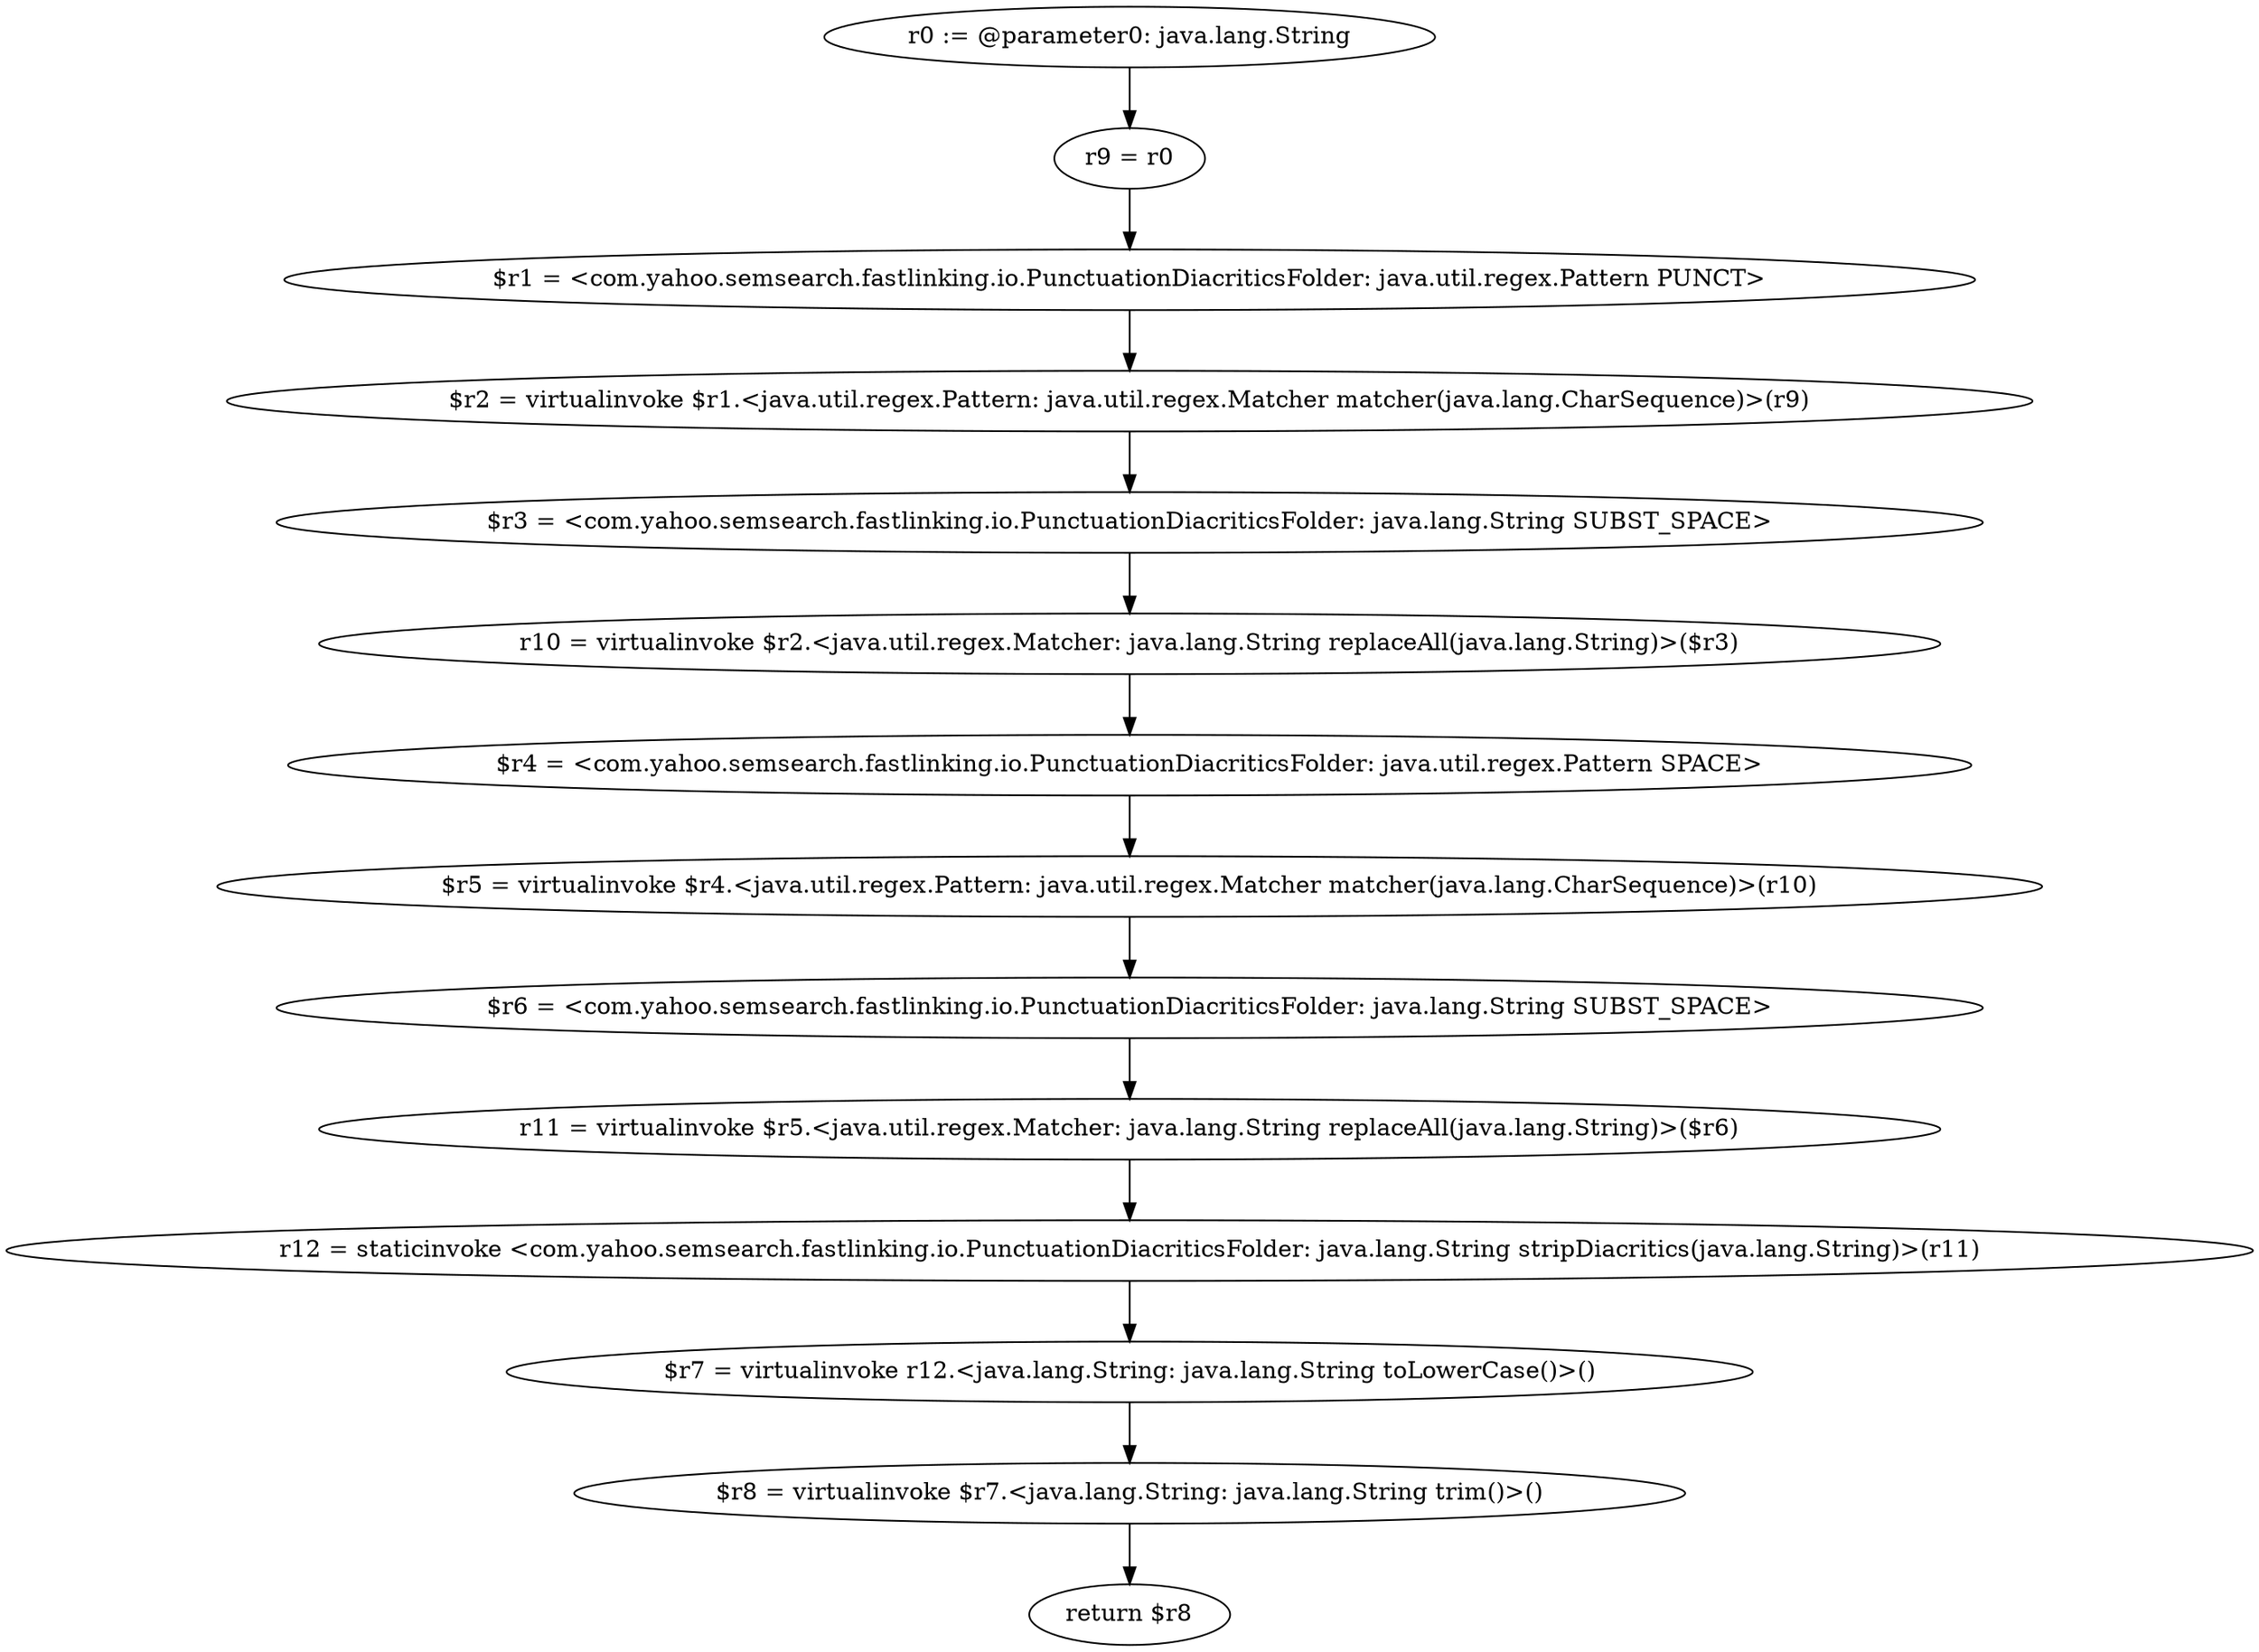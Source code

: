 digraph "unitGraph" {
    "r0 := @parameter0: java.lang.String"
    "r9 = r0"
    "$r1 = <com.yahoo.semsearch.fastlinking.io.PunctuationDiacriticsFolder: java.util.regex.Pattern PUNCT>"
    "$r2 = virtualinvoke $r1.<java.util.regex.Pattern: java.util.regex.Matcher matcher(java.lang.CharSequence)>(r9)"
    "$r3 = <com.yahoo.semsearch.fastlinking.io.PunctuationDiacriticsFolder: java.lang.String SUBST_SPACE>"
    "r10 = virtualinvoke $r2.<java.util.regex.Matcher: java.lang.String replaceAll(java.lang.String)>($r3)"
    "$r4 = <com.yahoo.semsearch.fastlinking.io.PunctuationDiacriticsFolder: java.util.regex.Pattern SPACE>"
    "$r5 = virtualinvoke $r4.<java.util.regex.Pattern: java.util.regex.Matcher matcher(java.lang.CharSequence)>(r10)"
    "$r6 = <com.yahoo.semsearch.fastlinking.io.PunctuationDiacriticsFolder: java.lang.String SUBST_SPACE>"
    "r11 = virtualinvoke $r5.<java.util.regex.Matcher: java.lang.String replaceAll(java.lang.String)>($r6)"
    "r12 = staticinvoke <com.yahoo.semsearch.fastlinking.io.PunctuationDiacriticsFolder: java.lang.String stripDiacritics(java.lang.String)>(r11)"
    "$r7 = virtualinvoke r12.<java.lang.String: java.lang.String toLowerCase()>()"
    "$r8 = virtualinvoke $r7.<java.lang.String: java.lang.String trim()>()"
    "return $r8"
    "r0 := @parameter0: java.lang.String"->"r9 = r0";
    "r9 = r0"->"$r1 = <com.yahoo.semsearch.fastlinking.io.PunctuationDiacriticsFolder: java.util.regex.Pattern PUNCT>";
    "$r1 = <com.yahoo.semsearch.fastlinking.io.PunctuationDiacriticsFolder: java.util.regex.Pattern PUNCT>"->"$r2 = virtualinvoke $r1.<java.util.regex.Pattern: java.util.regex.Matcher matcher(java.lang.CharSequence)>(r9)";
    "$r2 = virtualinvoke $r1.<java.util.regex.Pattern: java.util.regex.Matcher matcher(java.lang.CharSequence)>(r9)"->"$r3 = <com.yahoo.semsearch.fastlinking.io.PunctuationDiacriticsFolder: java.lang.String SUBST_SPACE>";
    "$r3 = <com.yahoo.semsearch.fastlinking.io.PunctuationDiacriticsFolder: java.lang.String SUBST_SPACE>"->"r10 = virtualinvoke $r2.<java.util.regex.Matcher: java.lang.String replaceAll(java.lang.String)>($r3)";
    "r10 = virtualinvoke $r2.<java.util.regex.Matcher: java.lang.String replaceAll(java.lang.String)>($r3)"->"$r4 = <com.yahoo.semsearch.fastlinking.io.PunctuationDiacriticsFolder: java.util.regex.Pattern SPACE>";
    "$r4 = <com.yahoo.semsearch.fastlinking.io.PunctuationDiacriticsFolder: java.util.regex.Pattern SPACE>"->"$r5 = virtualinvoke $r4.<java.util.regex.Pattern: java.util.regex.Matcher matcher(java.lang.CharSequence)>(r10)";
    "$r5 = virtualinvoke $r4.<java.util.regex.Pattern: java.util.regex.Matcher matcher(java.lang.CharSequence)>(r10)"->"$r6 = <com.yahoo.semsearch.fastlinking.io.PunctuationDiacriticsFolder: java.lang.String SUBST_SPACE>";
    "$r6 = <com.yahoo.semsearch.fastlinking.io.PunctuationDiacriticsFolder: java.lang.String SUBST_SPACE>"->"r11 = virtualinvoke $r5.<java.util.regex.Matcher: java.lang.String replaceAll(java.lang.String)>($r6)";
    "r11 = virtualinvoke $r5.<java.util.regex.Matcher: java.lang.String replaceAll(java.lang.String)>($r6)"->"r12 = staticinvoke <com.yahoo.semsearch.fastlinking.io.PunctuationDiacriticsFolder: java.lang.String stripDiacritics(java.lang.String)>(r11)";
    "r12 = staticinvoke <com.yahoo.semsearch.fastlinking.io.PunctuationDiacriticsFolder: java.lang.String stripDiacritics(java.lang.String)>(r11)"->"$r7 = virtualinvoke r12.<java.lang.String: java.lang.String toLowerCase()>()";
    "$r7 = virtualinvoke r12.<java.lang.String: java.lang.String toLowerCase()>()"->"$r8 = virtualinvoke $r7.<java.lang.String: java.lang.String trim()>()";
    "$r8 = virtualinvoke $r7.<java.lang.String: java.lang.String trim()>()"->"return $r8";
}
